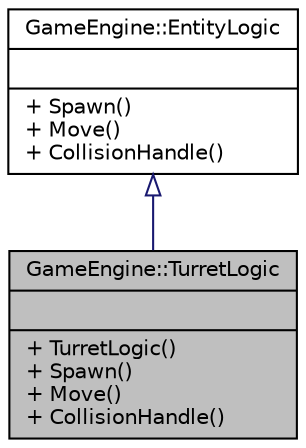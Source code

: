 digraph "GameEngine::TurretLogic"
{
  edge [fontname="Helvetica",fontsize="10",labelfontname="Helvetica",labelfontsize="10"];
  node [fontname="Helvetica",fontsize="10",shape=record];
  Node2 [label="{GameEngine::TurretLogic\n||+ TurretLogic()\l+ Spawn()\l+ Move()\l+ CollisionHandle()\l}",height=0.2,width=0.4,color="black", fillcolor="grey75", style="filled", fontcolor="black"];
  Node3 -> Node2 [dir="back",color="midnightblue",fontsize="10",style="solid",arrowtail="onormal",fontname="Helvetica"];
  Node3 [label="{GameEngine::EntityLogic\n||+ Spawn()\l+ Move()\l+ CollisionHandle()\l}",height=0.2,width=0.4,color="black", fillcolor="white", style="filled",URL="$class_game_engine_1_1_entity_logic.html"];
}
